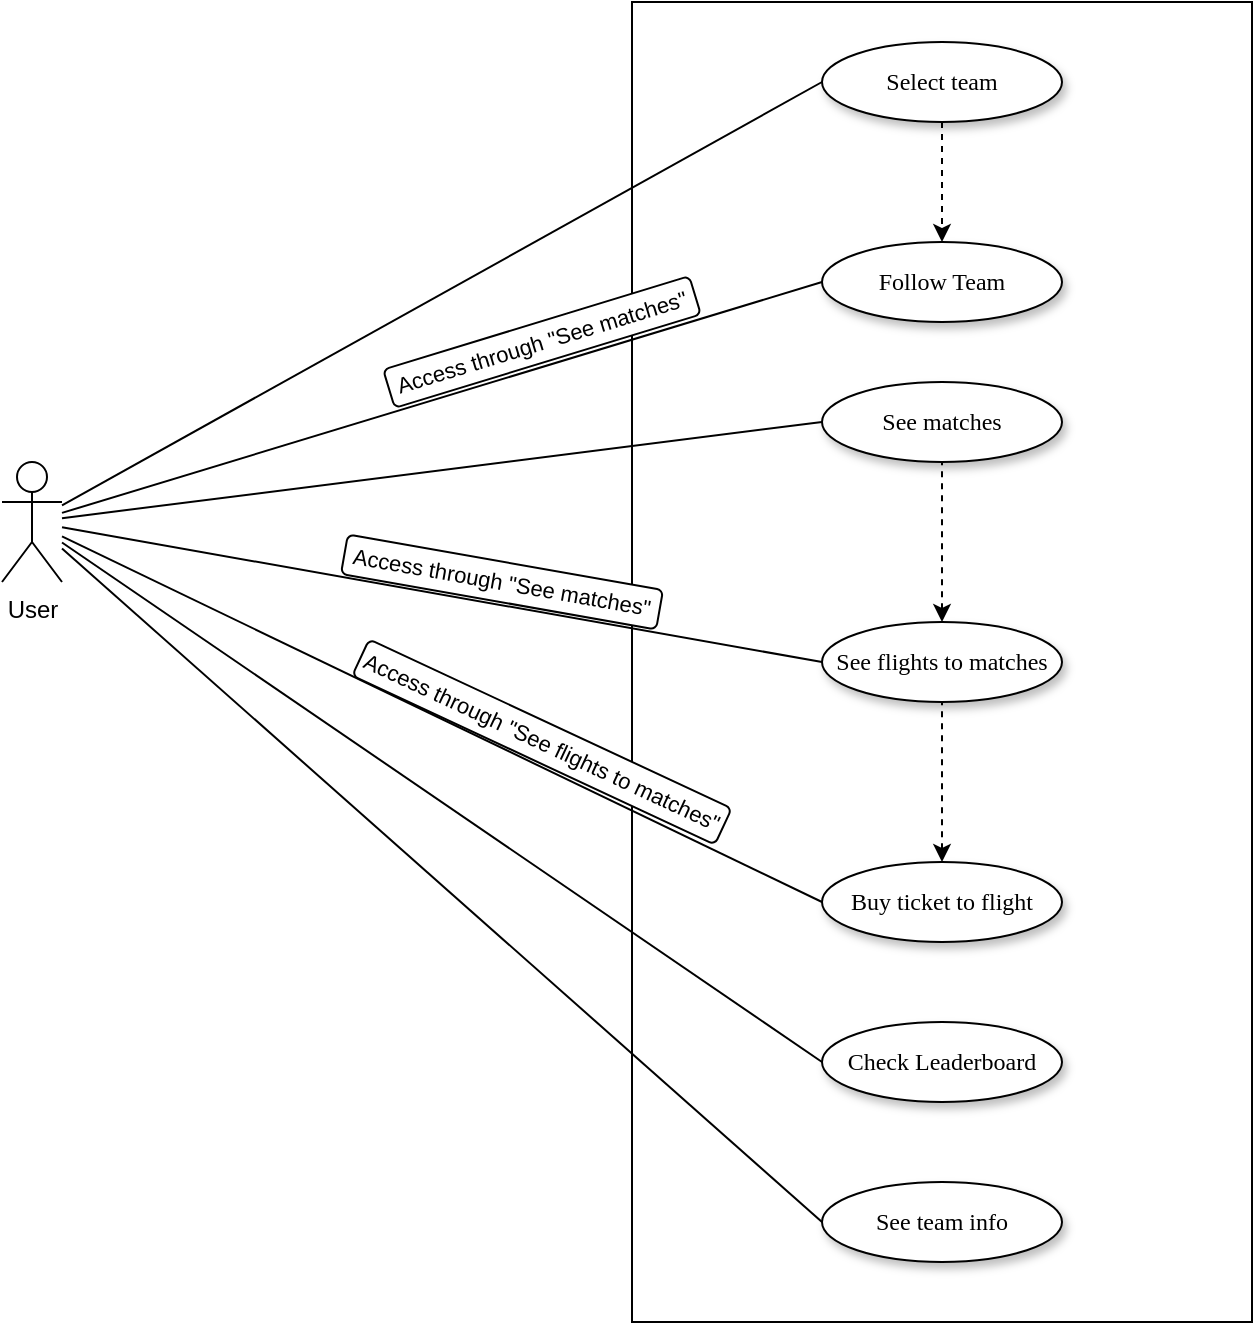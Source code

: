 <mxfile version="12.3.9" type="device" pages="1"><diagram name="Page-1" id="42789a77-a242-8287-6e28-9cd8cfd52e62"><mxGraphModel dx="782" dy="449" grid="1" gridSize="10" guides="1" tooltips="1" connect="1" arrows="1" fold="1" page="1" pageScale="1" pageWidth="1100" pageHeight="850" background="#ffffff" math="0" shadow="0"><root><mxCell id="0"/><mxCell id="1" parent="0"/><mxCell id="iwl5fgAEJFLIfDR_VfWP-28" value="" style="rounded=0;whiteSpace=wrap;html=1;" parent="1" vertex="1"><mxGeometry x="395" y="90" width="310" height="660" as="geometry"/></mxCell><mxCell id="WSBfBjy1iJWtmnw1plwj-2" style="edgeStyle=orthogonalEdgeStyle;rounded=0;orthogonalLoop=1;jettySize=auto;html=1;exitX=0.5;exitY=1;exitDx=0;exitDy=0;entryX=0.5;entryY=0;entryDx=0;entryDy=0;dashed=1;" edge="1" parent="1" source="1ea317790d2ca983-9" target="iwl5fgAEJFLIfDR_VfWP-8"><mxGeometry relative="1" as="geometry"/></mxCell><mxCell id="1ea317790d2ca983-9" value="Select team" style="ellipse;whiteSpace=wrap;html=1;rounded=0;shadow=1;comic=0;labelBackgroundColor=none;strokeWidth=1;fontFamily=Verdana;fontSize=12;align=center;" parent="1" vertex="1"><mxGeometry x="490" y="110" width="120" height="40" as="geometry"/></mxCell><mxCell id="iwl5fgAEJFLIfDR_VfWP-17" value="" style="rounded=0;orthogonalLoop=1;jettySize=auto;html=1;entryX=0;entryY=0.5;entryDx=0;entryDy=0;endArrow=none;endFill=0;" parent="1" source="iwl5fgAEJFLIfDR_VfWP-3" target="iwl5fgAEJFLIfDR_VfWP-10" edge="1"><mxGeometry relative="1" as="geometry"><mxPoint x="190" y="350" as="targetPoint"/></mxGeometry></mxCell><mxCell id="iwl5fgAEJFLIfDR_VfWP-19" value="" style="edgeStyle=none;rounded=0;orthogonalLoop=1;jettySize=auto;html=1;endArrow=none;endFill=0;entryX=0;entryY=0.5;entryDx=0;entryDy=0;" parent="1" source="iwl5fgAEJFLIfDR_VfWP-3" target="iwl5fgAEJFLIfDR_VfWP-12" edge="1"><mxGeometry relative="1" as="geometry"><mxPoint x="190" y="350" as="targetPoint"/></mxGeometry></mxCell><mxCell id="iwl5fgAEJFLIfDR_VfWP-21" value="" style="edgeStyle=none;rounded=0;orthogonalLoop=1;jettySize=auto;html=1;endArrow=none;endFill=0;entryX=0;entryY=0.5;entryDx=0;entryDy=0;" parent="1" source="iwl5fgAEJFLIfDR_VfWP-3" target="iwl5fgAEJFLIfDR_VfWP-14" edge="1"><mxGeometry relative="1" as="geometry"><mxPoint x="190" y="350" as="targetPoint"/></mxGeometry></mxCell><mxCell id="iwl5fgAEJFLIfDR_VfWP-23" value="" style="edgeStyle=none;rounded=0;orthogonalLoop=1;jettySize=auto;html=1;endArrow=none;endFill=0;entryX=0;entryY=0.5;entryDx=0;entryDy=0;" parent="1" source="iwl5fgAEJFLIfDR_VfWP-3" target="iwl5fgAEJFLIfDR_VfWP-8" edge="1"><mxGeometry relative="1" as="geometry"><mxPoint x="190" y="350" as="targetPoint"/></mxGeometry></mxCell><mxCell id="iwl5fgAEJFLIfDR_VfWP-25" value="" style="edgeStyle=none;rounded=0;orthogonalLoop=1;jettySize=auto;html=1;endArrow=none;endFill=0;entryX=0;entryY=0.5;entryDx=0;entryDy=0;" parent="1" source="iwl5fgAEJFLIfDR_VfWP-3" target="1ea317790d2ca983-9" edge="1"><mxGeometry relative="1" as="geometry"><mxPoint x="190" y="350" as="targetPoint"/></mxGeometry></mxCell><mxCell id="iwl5fgAEJFLIfDR_VfWP-27" value="" style="edgeStyle=none;rounded=0;orthogonalLoop=1;jettySize=auto;html=1;endArrow=none;endFill=0;entryX=0;entryY=0.5;entryDx=0;entryDy=0;" parent="1" source="iwl5fgAEJFLIfDR_VfWP-3" target="iwl5fgAEJFLIfDR_VfWP-9" edge="1"><mxGeometry relative="1" as="geometry"><mxPoint x="190" y="350" as="targetPoint"/></mxGeometry></mxCell><mxCell id="iwl5fgAEJFLIfDR_VfWP-32" value="" style="edgeStyle=none;rounded=0;orthogonalLoop=1;jettySize=auto;html=1;endArrow=none;endFill=0;entryX=0;entryY=0.5;entryDx=0;entryDy=0;" parent="1" source="iwl5fgAEJFLIfDR_VfWP-3" target="iwl5fgAEJFLIfDR_VfWP-30" edge="1"><mxGeometry relative="1" as="geometry"><mxPoint x="95" y="460" as="targetPoint"/></mxGeometry></mxCell><mxCell id="iwl5fgAEJFLIfDR_VfWP-3" value="User" style="shape=umlActor;verticalLabelPosition=bottom;labelBackgroundColor=#ffffff;verticalAlign=top;html=1;outlineConnect=0;" parent="1" vertex="1"><mxGeometry x="80" y="320" width="30" height="60" as="geometry"/></mxCell><mxCell id="iwl5fgAEJFLIfDR_VfWP-8" value="Follow Team" style="ellipse;whiteSpace=wrap;html=1;rounded=0;shadow=1;comic=0;labelBackgroundColor=none;strokeWidth=1;fontFamily=Verdana;fontSize=12;align=center;" parent="1" vertex="1"><mxGeometry x="490" y="210" width="120" height="40" as="geometry"/></mxCell><mxCell id="iwl5fgAEJFLIfDR_VfWP-9" value="Check Leaderboard" style="ellipse;whiteSpace=wrap;html=1;rounded=0;shadow=1;comic=0;labelBackgroundColor=none;strokeWidth=1;fontFamily=Verdana;fontSize=12;align=center;" parent="1" vertex="1"><mxGeometry x="490" y="600" width="120" height="40" as="geometry"/></mxCell><mxCell id="iwl5fgAEJFLIfDR_VfWP-13" value="" style="rounded=0;orthogonalLoop=1;jettySize=auto;html=1;endArrow=none;endFill=0;startArrow=classic;startFill=1;dashed=1;" parent="1" source="iwl5fgAEJFLIfDR_VfWP-12" target="iwl5fgAEJFLIfDR_VfWP-10" edge="1"><mxGeometry relative="1" as="geometry"/></mxCell><mxCell id="iwl5fgAEJFLIfDR_VfWP-10" value="See matches" style="ellipse;whiteSpace=wrap;html=1;rounded=0;shadow=1;comic=0;labelBackgroundColor=none;strokeWidth=1;fontFamily=Verdana;fontSize=12;align=center;" parent="1" vertex="1"><mxGeometry x="490" y="280" width="120" height="40" as="geometry"/></mxCell><mxCell id="iwl5fgAEJFLIfDR_VfWP-15" value="" style="rounded=0;orthogonalLoop=1;jettySize=auto;html=1;endArrow=none;endFill=0;startArrow=classic;startFill=1;dashed=1;" parent="1" source="iwl5fgAEJFLIfDR_VfWP-14" target="iwl5fgAEJFLIfDR_VfWP-12" edge="1"><mxGeometry relative="1" as="geometry"/></mxCell><mxCell id="iwl5fgAEJFLIfDR_VfWP-12" value="See flights to matches" style="ellipse;whiteSpace=wrap;html=1;rounded=0;shadow=1;comic=0;labelBackgroundColor=none;strokeWidth=1;fontFamily=Verdana;fontSize=12;align=center;" parent="1" vertex="1"><mxGeometry x="490" y="400" width="120" height="40" as="geometry"/></mxCell><mxCell id="iwl5fgAEJFLIfDR_VfWP-14" value="Buy ticket to flight" style="ellipse;whiteSpace=wrap;html=1;rounded=0;shadow=1;comic=0;labelBackgroundColor=none;strokeWidth=1;fontFamily=Verdana;fontSize=12;align=center;" parent="1" vertex="1"><mxGeometry x="490" y="520" width="120" height="40" as="geometry"/></mxCell><mxCell id="iwl5fgAEJFLIfDR_VfWP-30" value="See team info" style="ellipse;whiteSpace=wrap;html=1;rounded=0;shadow=1;comic=0;labelBackgroundColor=none;strokeWidth=1;fontFamily=Verdana;fontSize=12;align=center;" parent="1" vertex="1"><mxGeometry x="490" y="680" width="120" height="40" as="geometry"/></mxCell><mxCell id="vNyGJ_Zl-XrC_Lrydh8W-3" value="&lt;div style=&quot;font-size: 11px&quot; align=&quot;center&quot;&gt;Access through &quot;See matches&quot;&lt;/div&gt;" style="rounded=1;whiteSpace=wrap;html=1;rotation=10;align=center;" parent="1" vertex="1"><mxGeometry x="250" y="370" width="160" height="20" as="geometry"/></mxCell><mxCell id="vNyGJ_Zl-XrC_Lrydh8W-7" value="&lt;div style=&quot;font-size: 11px&quot; align=&quot;center&quot;&gt;Access through &quot;See flights to matches&quot;&lt;/div&gt;" style="rounded=1;whiteSpace=wrap;html=1;rotation=25;align=center;" parent="1" vertex="1"><mxGeometry x="250" y="450" width="200" height="20" as="geometry"/></mxCell><mxCell id="WSBfBjy1iJWtmnw1plwj-5" value="&lt;div style=&quot;font-size: 11px&quot; align=&quot;center&quot;&gt;Access through &quot;See matches&quot;&lt;/div&gt;" style="rounded=1;whiteSpace=wrap;html=1;rotation=-17;align=center;" vertex="1" parent="1"><mxGeometry x="270" y="250" width="160" height="20" as="geometry"/></mxCell></root></mxGraphModel></diagram></mxfile>